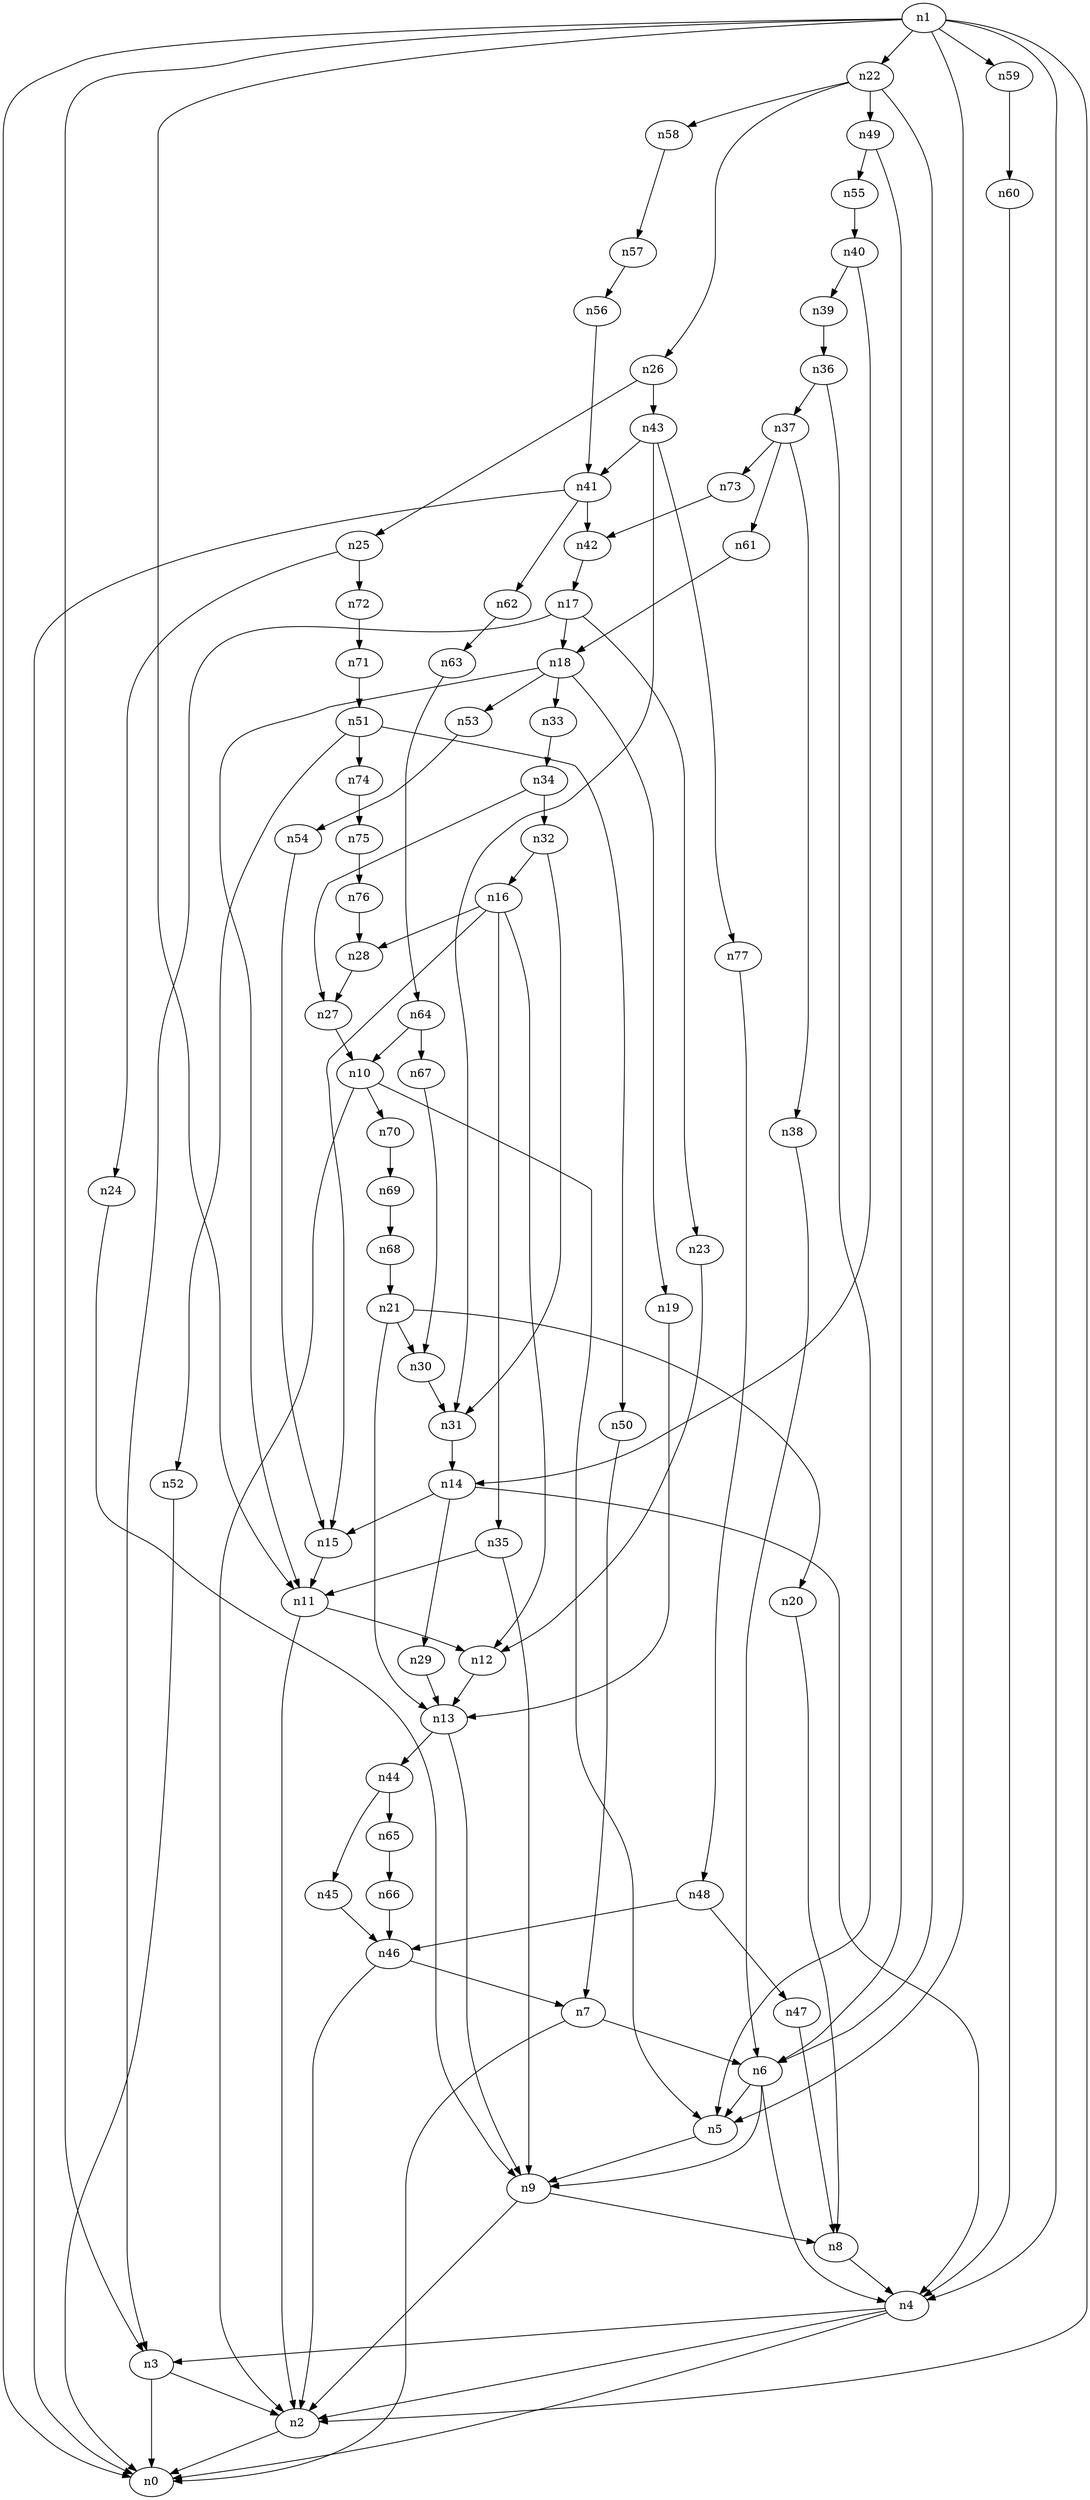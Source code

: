 digraph G {
	n1 -> n0	 [_graphml_id=e0];
	n1 -> n2	 [_graphml_id=e1];
	n1 -> n3	 [_graphml_id=e6];
	n1 -> n4	 [_graphml_id=e9];
	n1 -> n5	 [_graphml_id=e10];
	n1 -> n11	 [_graphml_id=e20];
	n1 -> n22	 [_graphml_id=e37];
	n1 -> n59	 [_graphml_id=e99];
	n2 -> n0	 [_graphml_id=e5];
	n3 -> n0	 [_graphml_id=e8];
	n3 -> n2	 [_graphml_id=e2];
	n4 -> n0	 [_graphml_id=e4];
	n4 -> n2	 [_graphml_id=e7];
	n4 -> n3	 [_graphml_id=e3];
	n5 -> n9	 [_graphml_id=e16];
	n6 -> n4	 [_graphml_id=e19];
	n6 -> n5	 [_graphml_id=e11];
	n6 -> n9	 [_graphml_id=e29];
	n7 -> n0	 [_graphml_id=e13];
	n7 -> n6	 [_graphml_id=e12];
	n8 -> n4	 [_graphml_id=e14];
	n9 -> n2	 [_graphml_id=e51];
	n9 -> n8	 [_graphml_id=e15];
	n10 -> n2	 [_graphml_id=e18];
	n10 -> n5	 [_graphml_id=e17];
	n10 -> n70	 [_graphml_id=e118];
	n11 -> n2	 [_graphml_id=e41];
	n11 -> n12	 [_graphml_id=e21];
	n12 -> n13	 [_graphml_id=e22];
	n13 -> n9	 [_graphml_id=e23];
	n13 -> n44	 [_graphml_id=e75];
	n14 -> n4	 [_graphml_id=e24];
	n14 -> n15	 [_graphml_id=e25];
	n14 -> n29	 [_graphml_id=e49];
	n15 -> n11	 [_graphml_id=e26];
	n16 -> n12	 [_graphml_id=e28];
	n16 -> n15	 [_graphml_id=e27];
	n16 -> n28	 [_graphml_id=e48];
	n16 -> n35	 [_graphml_id=e104];
	n17 -> n3	 [_graphml_id=e30];
	n17 -> n18	 [_graphml_id=e31];
	n17 -> n23	 [_graphml_id=e40];
	n18 -> n11	 [_graphml_id=e114];
	n18 -> n19	 [_graphml_id=e32];
	n18 -> n33	 [_graphml_id=e56];
	n18 -> n53	 [_graphml_id=e89];
	n19 -> n13	 [_graphml_id=e33];
	n20 -> n8	 [_graphml_id=e34];
	n21 -> n13	 [_graphml_id=e36];
	n21 -> n20	 [_graphml_id=e35];
	n21 -> n30	 [_graphml_id=e52];
	n22 -> n6	 [_graphml_id=e38];
	n22 -> n26	 [_graphml_id=e45];
	n22 -> n49	 [_graphml_id=e83];
	n22 -> n58	 [_graphml_id=e98];
	n23 -> n12	 [_graphml_id=e39];
	n24 -> n9	 [_graphml_id=e42];
	n25 -> n24	 [_graphml_id=e43];
	n25 -> n72	 [_graphml_id=e121];
	n26 -> n25	 [_graphml_id=e44];
	n26 -> n43	 [_graphml_id=e94];
	n27 -> n10	 [_graphml_id=e46];
	n28 -> n27	 [_graphml_id=e47];
	n29 -> n13	 [_graphml_id=e50];
	n30 -> n31	 [_graphml_id=e53];
	n31 -> n14	 [_graphml_id=e61];
	n32 -> n16	 [_graphml_id=e55];
	n32 -> n31	 [_graphml_id=e54];
	n33 -> n34	 [_graphml_id=e57];
	n34 -> n27	 [_graphml_id=e74];
	n34 -> n32	 [_graphml_id=e58];
	n35 -> n9	 [_graphml_id=e60];
	n35 -> n11	 [_graphml_id=e59];
	n36 -> n5	 [_graphml_id=e62];
	n36 -> n37	 [_graphml_id=e63];
	n37 -> n38	 [_graphml_id=e64];
	n37 -> n61	 [_graphml_id=e103];
	n37 -> n73	 [_graphml_id=e123];
	n38 -> n6	 [_graphml_id=e65];
	n39 -> n36	 [_graphml_id=e66];
	n40 -> n14	 [_graphml_id=e68];
	n40 -> n39	 [_graphml_id=e67];
	n41 -> n0	 [_graphml_id=e69];
	n41 -> n42	 [_graphml_id=e70];
	n41 -> n62	 [_graphml_id=e105];
	n42 -> n17	 [_graphml_id=e71];
	n43 -> n31	 [_graphml_id=e72];
	n43 -> n41	 [_graphml_id=e73];
	n43 -> n77	 [_graphml_id=e128];
	n44 -> n45	 [_graphml_id=e76];
	n44 -> n65	 [_graphml_id=e109];
	n45 -> n46	 [_graphml_id=e77];
	n46 -> n2	 [_graphml_id=e78];
	n46 -> n7	 [_graphml_id=e84];
	n47 -> n8	 [_graphml_id=e79];
	n48 -> n46	 [_graphml_id=e81];
	n48 -> n47	 [_graphml_id=e80];
	n49 -> n6	 [_graphml_id=e82];
	n49 -> n55	 [_graphml_id=e93];
	n50 -> n7	 [_graphml_id=e85];
	n51 -> n50	 [_graphml_id=e86];
	n51 -> n52	 [_graphml_id=e87];
	n51 -> n74	 [_graphml_id=e124];
	n52 -> n0	 [_graphml_id=e88];
	n53 -> n54	 [_graphml_id=e90];
	n54 -> n15	 [_graphml_id=e91];
	n55 -> n40	 [_graphml_id=e92];
	n56 -> n41	 [_graphml_id=e95];
	n57 -> n56	 [_graphml_id=e96];
	n58 -> n57	 [_graphml_id=e97];
	n59 -> n60	 [_graphml_id=e100];
	n60 -> n4	 [_graphml_id=e101];
	n61 -> n18	 [_graphml_id=e102];
	n62 -> n63	 [_graphml_id=e106];
	n63 -> n64	 [_graphml_id=e107];
	n64 -> n10	 [_graphml_id=e108];
	n64 -> n67	 [_graphml_id=e113];
	n65 -> n66	 [_graphml_id=e110];
	n66 -> n46	 [_graphml_id=e111];
	n67 -> n30	 [_graphml_id=e112];
	n68 -> n21	 [_graphml_id=e115];
	n69 -> n68	 [_graphml_id=e116];
	n70 -> n69	 [_graphml_id=e117];
	n71 -> n51	 [_graphml_id=e119];
	n72 -> n71	 [_graphml_id=e120];
	n73 -> n42	 [_graphml_id=e122];
	n74 -> n75	 [_graphml_id=e125];
	n75 -> n76	 [_graphml_id=e126];
	n76 -> n28	 [_graphml_id=e127];
	n77 -> n48	 [_graphml_id=e129];
}
